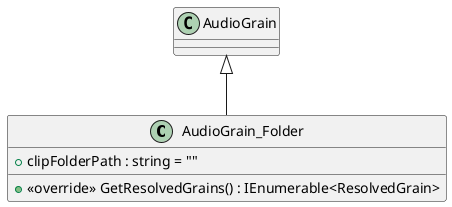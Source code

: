 @startuml
class AudioGrain_Folder {
    + clipFolderPath : string = ""
    + <<override>> GetResolvedGrains() : IEnumerable<ResolvedGrain>
}
AudioGrain <|-- AudioGrain_Folder
@enduml

